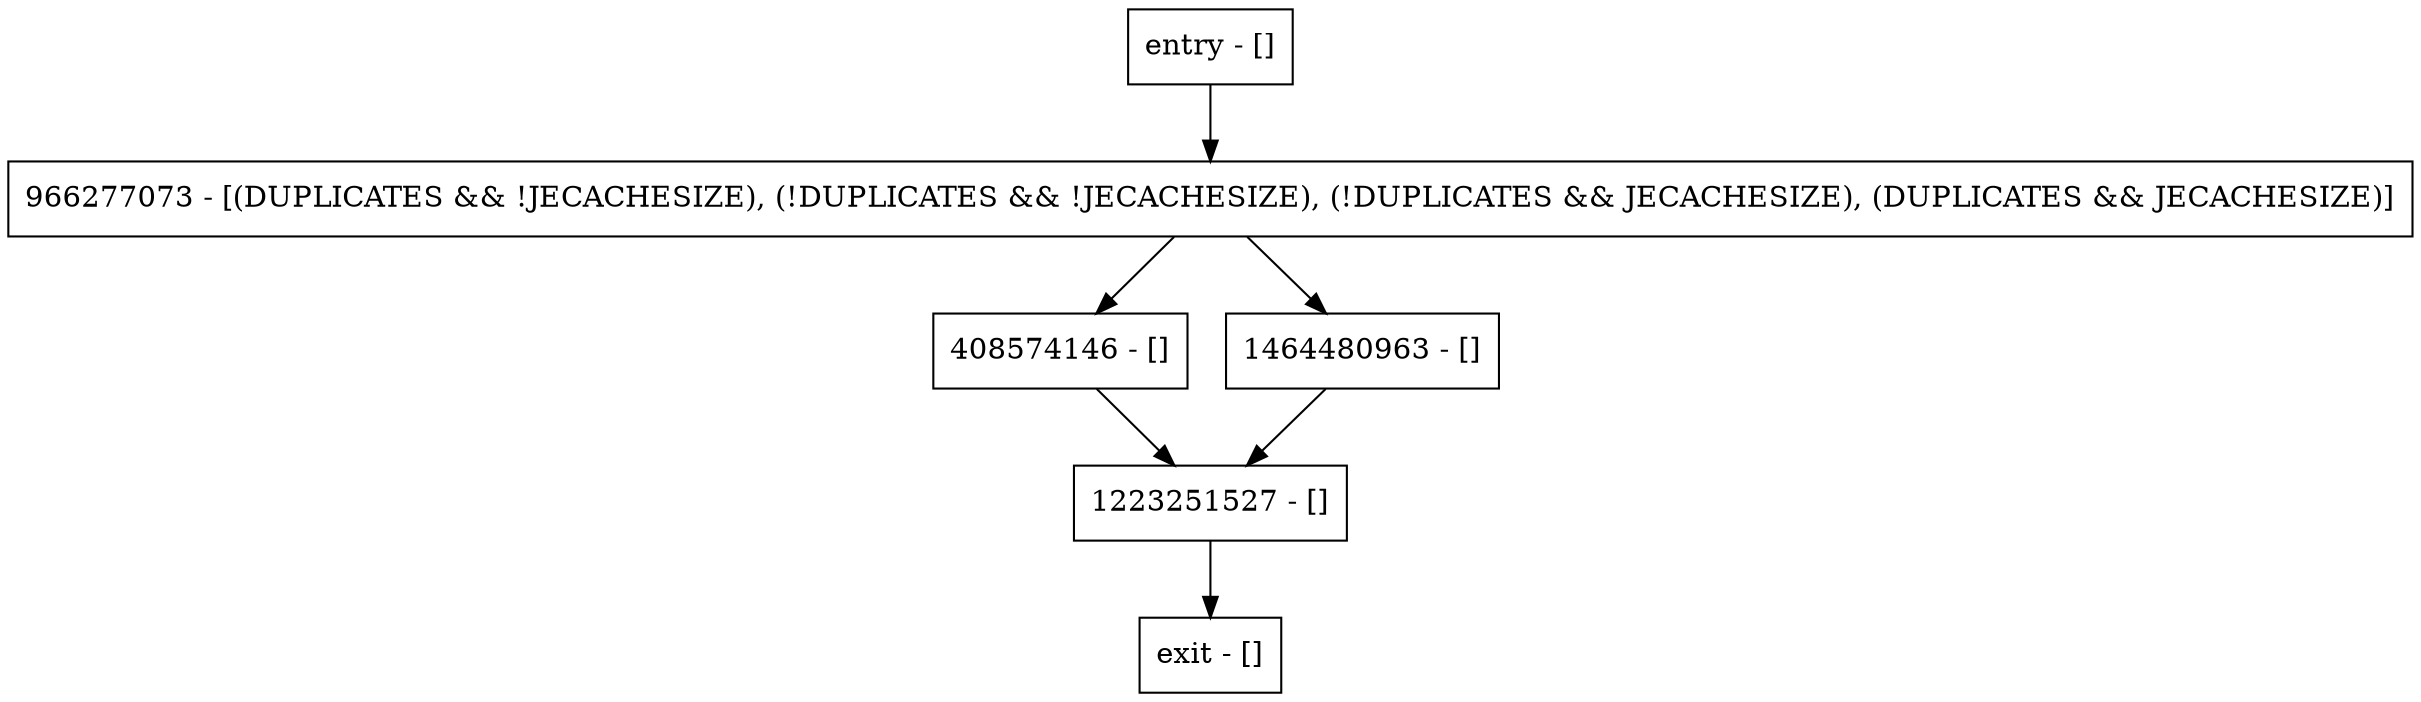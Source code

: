 digraph put {
node [shape=record];
entry [label="entry - []"];
exit [label="exit - []"];
408574146 [label="408574146 - []"];
1223251527 [label="1223251527 - []"];
1464480963 [label="1464480963 - []"];
966277073 [label="966277073 - [(DUPLICATES && !JECACHESIZE), (!DUPLICATES && !JECACHESIZE), (!DUPLICATES && JECACHESIZE), (DUPLICATES && JECACHESIZE)]"];
entry;
exit;
entry -> 966277073;
408574146 -> 1223251527;
1223251527 -> exit;
1464480963 -> 1223251527;
966277073 -> 408574146;
966277073 -> 1464480963;
}
